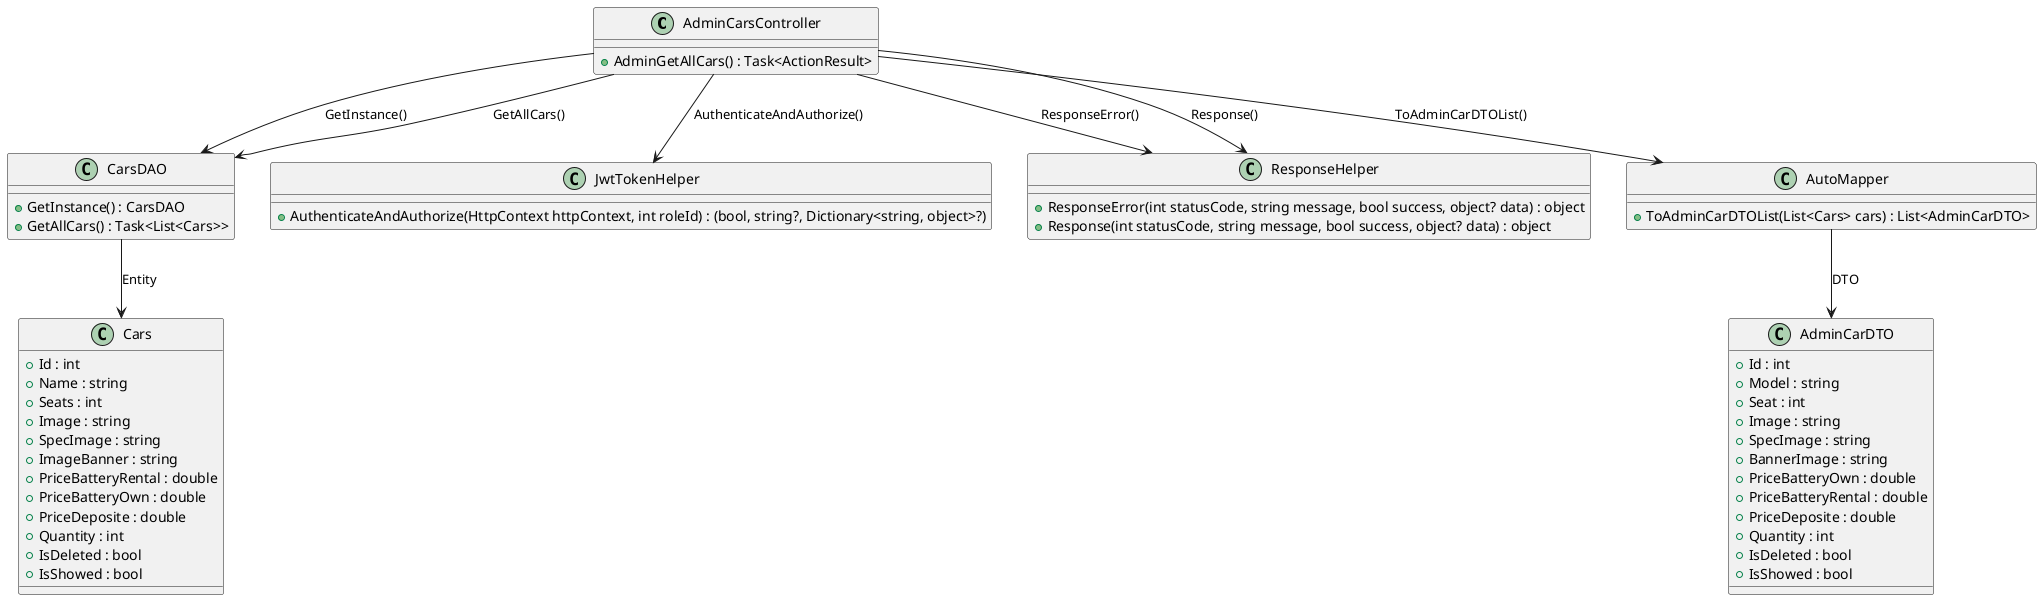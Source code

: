@startuml
class AdminCarsController {
    +AdminGetAllCars() : Task<ActionResult>
}

class CarsDAO {
    +GetInstance() : CarsDAO
    +GetAllCars() : Task<List<Cars>>
}

class JwtTokenHelper {
    +AuthenticateAndAuthorize(HttpContext httpContext, int roleId) : (bool, string?, Dictionary<string, object>?)
}

class ResponseHelper {
    +ResponseError(int statusCode, string message, bool success, object? data) : object
    +Response(int statusCode, string message, bool success, object? data) : object
}

class AutoMapper {
    +ToAdminCarDTOList(List<Cars> cars) : List<AdminCarDTO>
}

class Cars {
    +Id : int
    +Name : string
    +Seats : int
    +Image : string
    +SpecImage : string
    +ImageBanner : string
    +PriceBatteryRental : double
    +PriceBatteryOwn : double
    +PriceDeposite : double
    +Quantity : int
    +IsDeleted : bool
    +IsShowed : bool
}

class AdminCarDTO {
    +Id : int
    +Model : string
    +Seat : int
    +Image : string
    +SpecImage : string
    +BannerImage : string
    +PriceBatteryOwn : double
    +PriceBatteryRental : double
    +PriceDeposite : double
    +Quantity : int
    +IsDeleted : bool
    +IsShowed : bool
}

AdminCarsController --> JwtTokenHelper : AuthenticateAndAuthorize()
AdminCarsController --> CarsDAO : GetInstance()
AdminCarsController --> CarsDAO : GetAllCars()
AdminCarsController --> AutoMapper : ToAdminCarDTOList()
AdminCarsController --> ResponseHelper : ResponseError()
AdminCarsController --> ResponseHelper : Response()
CarsDAO --> Cars : Entity
AutoMapper --> AdminCarDTO : DTO
@enduml